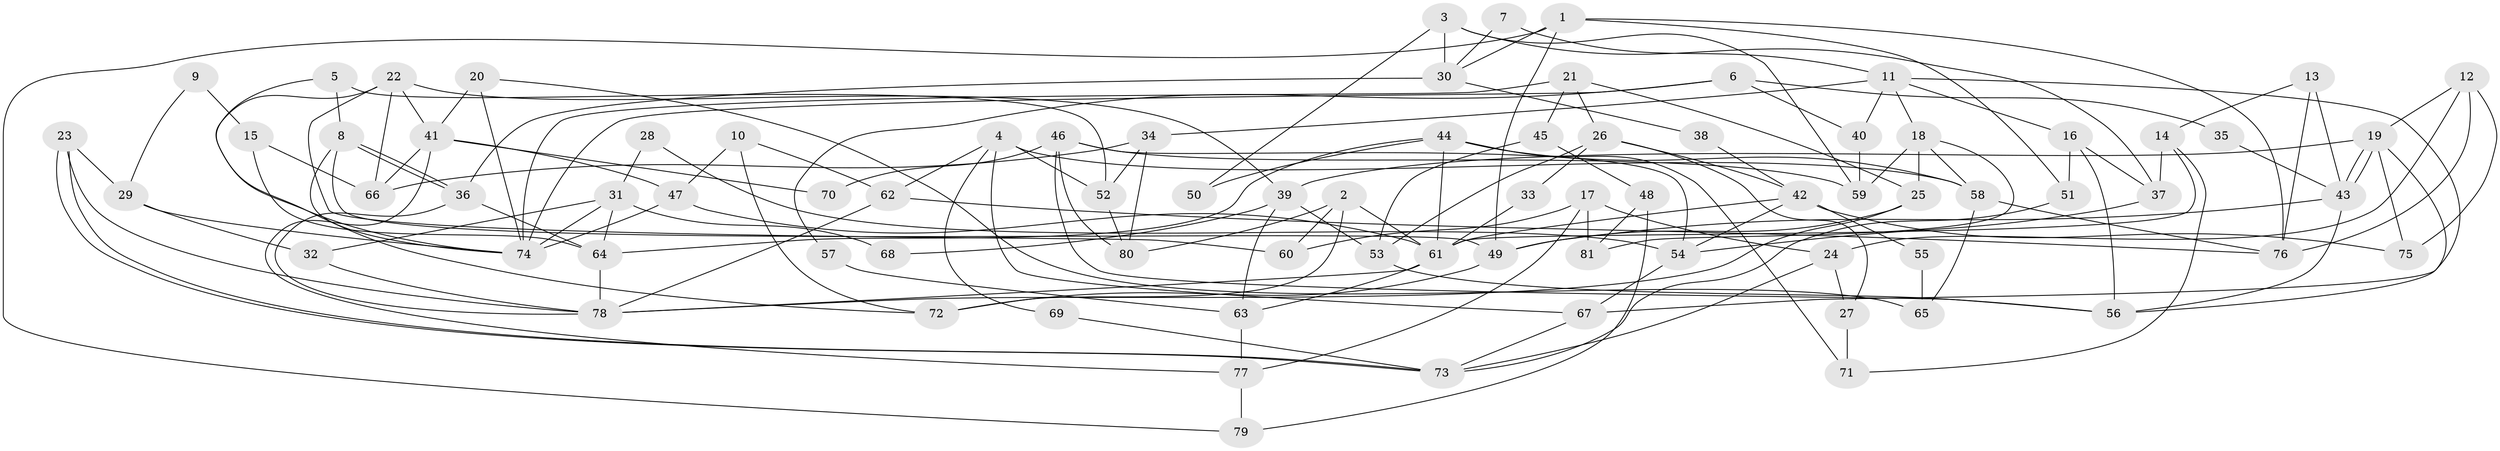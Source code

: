 // coarse degree distribution, {17: 0.025, 4: 0.225, 8: 0.1, 11: 0.025, 5: 0.075, 6: 0.125, 3: 0.15, 7: 0.05, 9: 0.075, 10: 0.025, 2: 0.125}
// Generated by graph-tools (version 1.1) at 2025/18/03/04/25 18:18:41]
// undirected, 81 vertices, 162 edges
graph export_dot {
graph [start="1"]
  node [color=gray90,style=filled];
  1;
  2;
  3;
  4;
  5;
  6;
  7;
  8;
  9;
  10;
  11;
  12;
  13;
  14;
  15;
  16;
  17;
  18;
  19;
  20;
  21;
  22;
  23;
  24;
  25;
  26;
  27;
  28;
  29;
  30;
  31;
  32;
  33;
  34;
  35;
  36;
  37;
  38;
  39;
  40;
  41;
  42;
  43;
  44;
  45;
  46;
  47;
  48;
  49;
  50;
  51;
  52;
  53;
  54;
  55;
  56;
  57;
  58;
  59;
  60;
  61;
  62;
  63;
  64;
  65;
  66;
  67;
  68;
  69;
  70;
  71;
  72;
  73;
  74;
  75;
  76;
  77;
  78;
  79;
  80;
  81;
  1 -- 51;
  1 -- 79;
  1 -- 30;
  1 -- 49;
  1 -- 76;
  2 -- 61;
  2 -- 72;
  2 -- 60;
  2 -- 80;
  3 -- 37;
  3 -- 30;
  3 -- 50;
  3 -- 59;
  4 -- 62;
  4 -- 52;
  4 -- 58;
  4 -- 67;
  4 -- 69;
  5 -- 8;
  5 -- 74;
  5 -- 52;
  6 -- 74;
  6 -- 40;
  6 -- 35;
  6 -- 57;
  7 -- 30;
  7 -- 11;
  8 -- 36;
  8 -- 36;
  8 -- 74;
  8 -- 49;
  9 -- 15;
  9 -- 29;
  10 -- 72;
  10 -- 62;
  10 -- 47;
  11 -- 34;
  11 -- 16;
  11 -- 18;
  11 -- 40;
  11 -- 67;
  12 -- 76;
  12 -- 19;
  12 -- 24;
  12 -- 75;
  13 -- 43;
  13 -- 76;
  13 -- 14;
  14 -- 61;
  14 -- 37;
  14 -- 71;
  15 -- 64;
  15 -- 66;
  16 -- 37;
  16 -- 56;
  16 -- 51;
  17 -- 60;
  17 -- 24;
  17 -- 77;
  17 -- 81;
  18 -- 25;
  18 -- 58;
  18 -- 59;
  18 -- 81;
  19 -- 75;
  19 -- 43;
  19 -- 43;
  19 -- 39;
  19 -- 56;
  20 -- 74;
  20 -- 41;
  20 -- 65;
  21 -- 74;
  21 -- 25;
  21 -- 26;
  21 -- 45;
  22 -- 41;
  22 -- 66;
  22 -- 39;
  22 -- 60;
  22 -- 72;
  23 -- 73;
  23 -- 73;
  23 -- 78;
  23 -- 29;
  24 -- 73;
  24 -- 27;
  25 -- 49;
  25 -- 78;
  26 -- 53;
  26 -- 27;
  26 -- 33;
  26 -- 42;
  27 -- 71;
  28 -- 31;
  28 -- 54;
  29 -- 32;
  29 -- 74;
  30 -- 36;
  30 -- 38;
  31 -- 74;
  31 -- 64;
  31 -- 32;
  31 -- 68;
  32 -- 78;
  33 -- 61;
  34 -- 52;
  34 -- 80;
  34 -- 66;
  35 -- 43;
  36 -- 78;
  36 -- 64;
  37 -- 54;
  38 -- 42;
  39 -- 53;
  39 -- 63;
  39 -- 68;
  40 -- 59;
  41 -- 47;
  41 -- 77;
  41 -- 66;
  41 -- 70;
  42 -- 54;
  42 -- 55;
  42 -- 61;
  42 -- 75;
  43 -- 49;
  43 -- 56;
  44 -- 71;
  44 -- 58;
  44 -- 50;
  44 -- 61;
  44 -- 64;
  45 -- 53;
  45 -- 48;
  46 -- 56;
  46 -- 59;
  46 -- 54;
  46 -- 70;
  46 -- 80;
  47 -- 61;
  47 -- 74;
  48 -- 81;
  48 -- 79;
  49 -- 72;
  51 -- 73;
  52 -- 80;
  53 -- 56;
  54 -- 67;
  55 -- 65;
  57 -- 63;
  58 -- 65;
  58 -- 76;
  61 -- 63;
  61 -- 78;
  62 -- 76;
  62 -- 78;
  63 -- 77;
  64 -- 78;
  67 -- 73;
  69 -- 73;
  77 -- 79;
}
